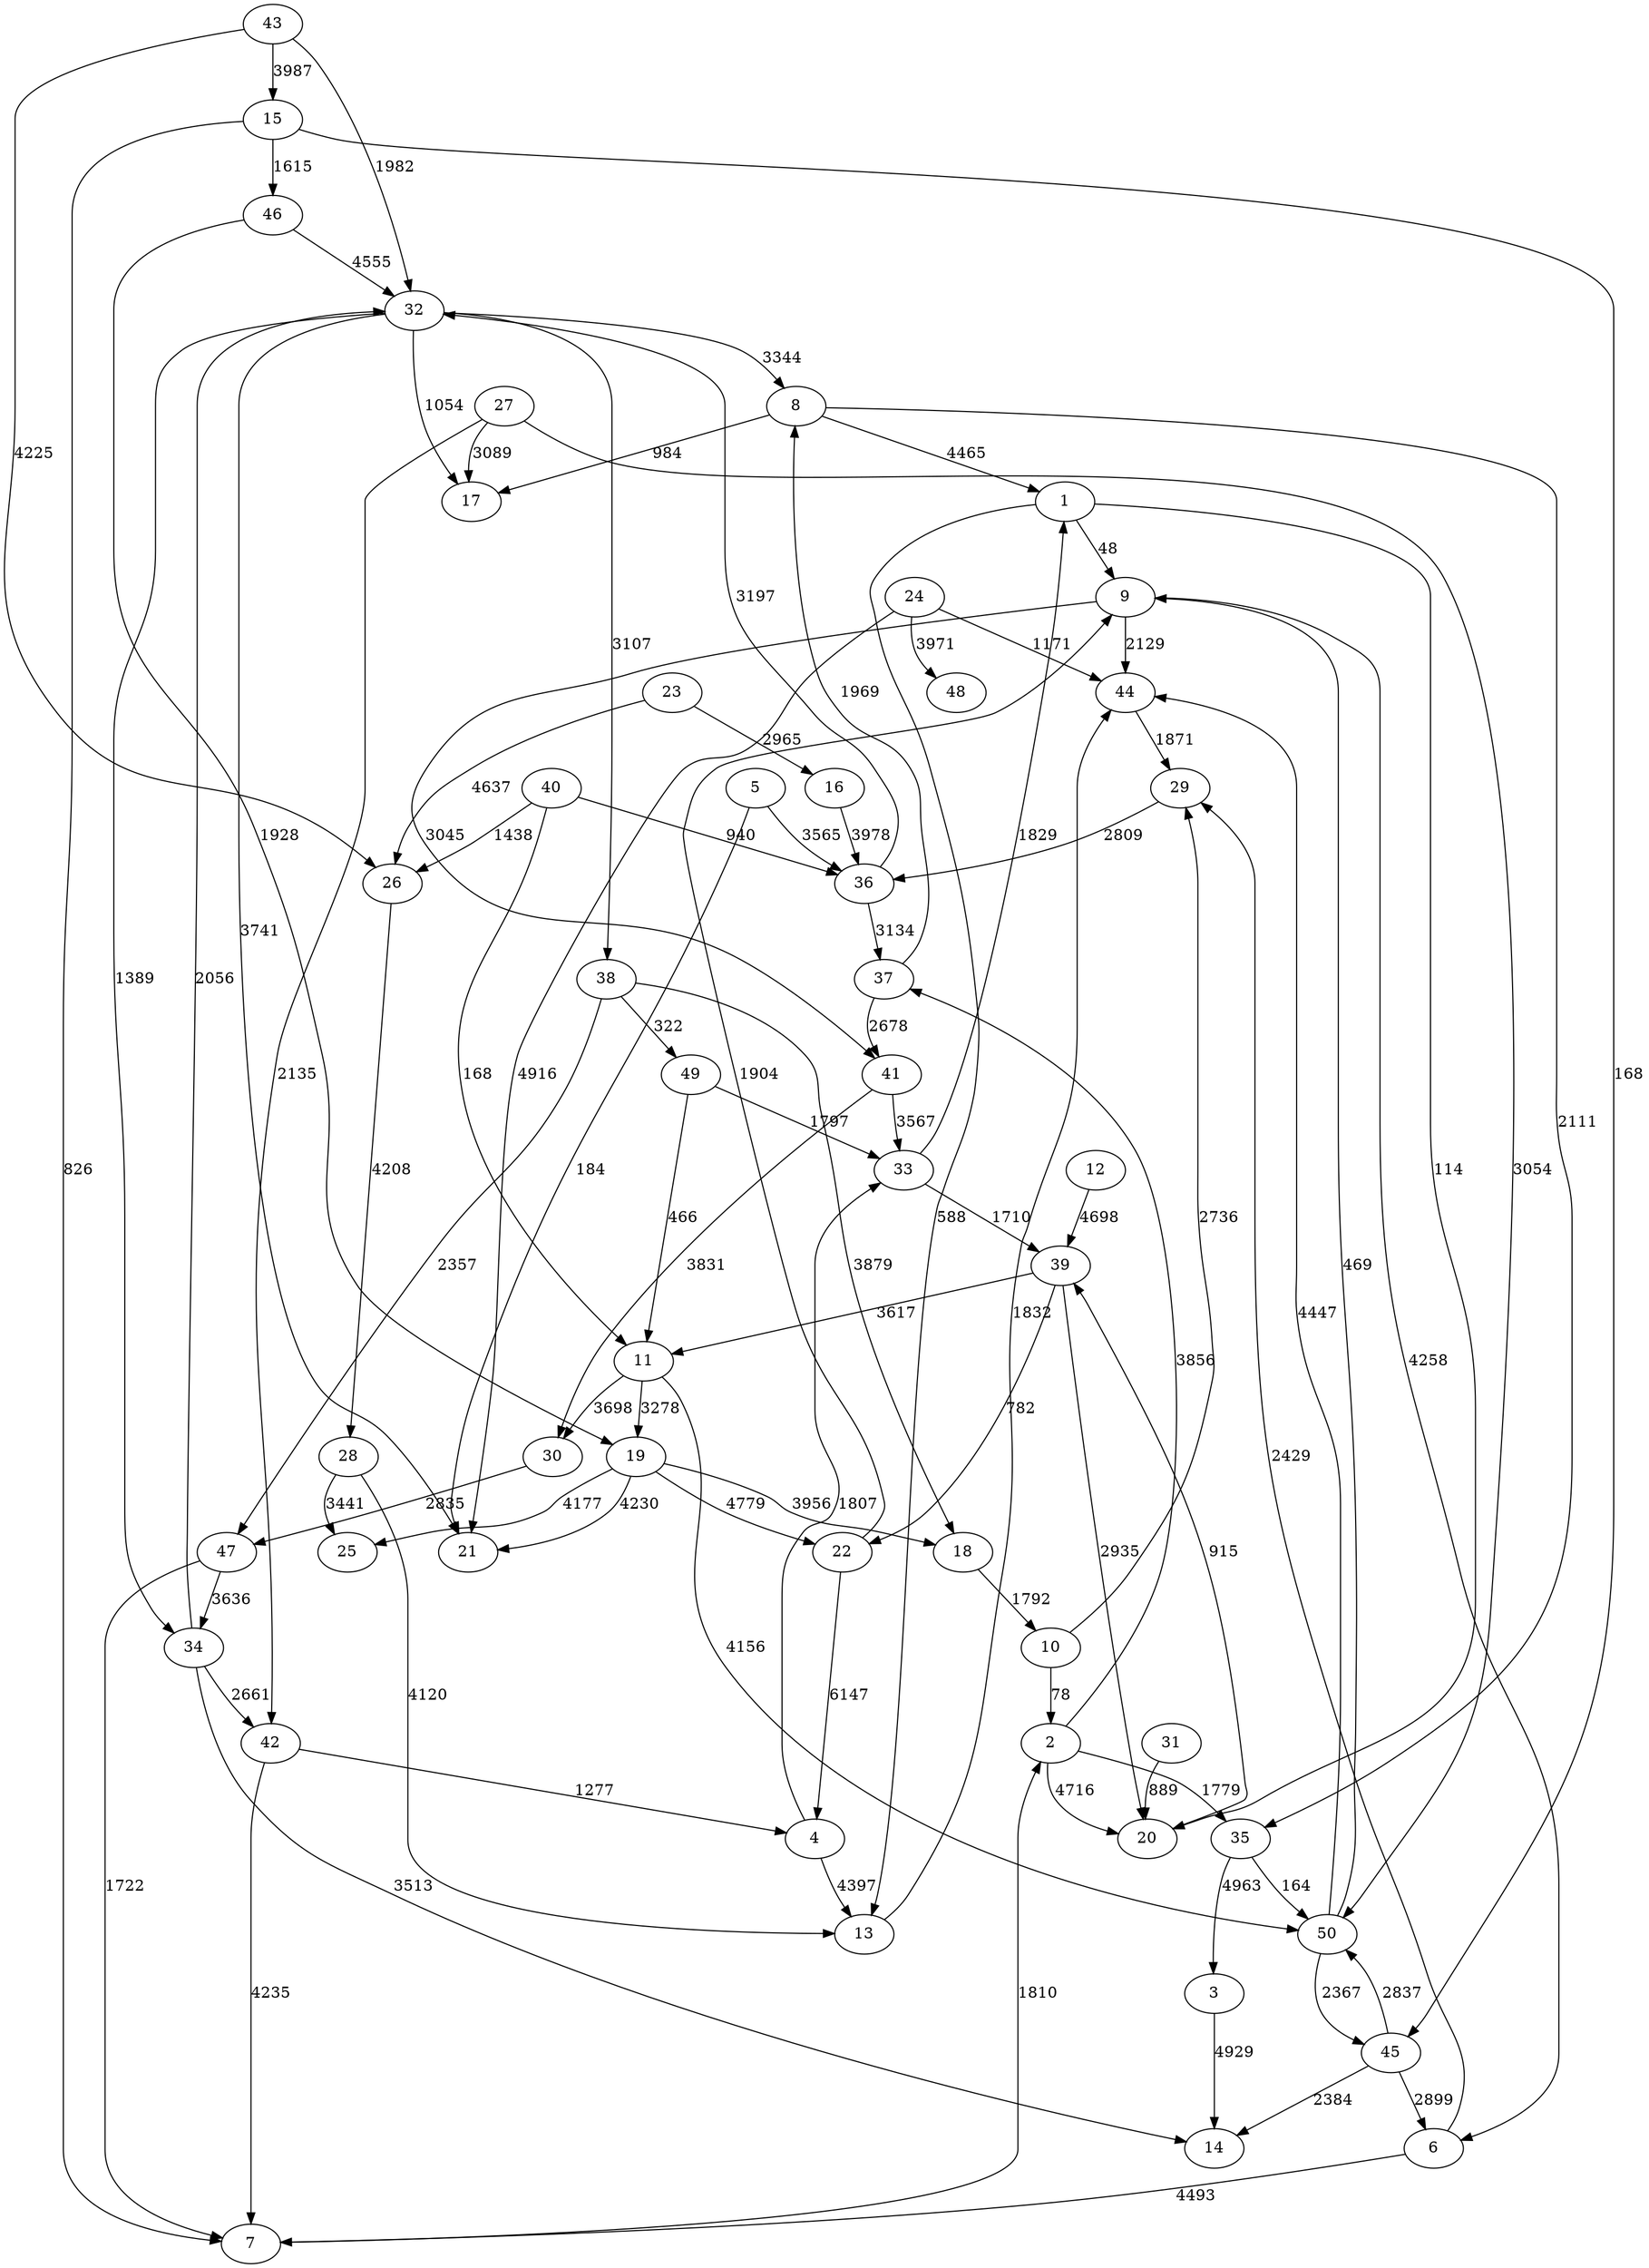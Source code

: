 strict digraph  {
	46 -> 32	 [label=4555];
	46 -> 19	 [label=1928];
	32 -> 8	 [label=3344];
	32 -> 38	 [label=3107];
	32 -> 21	 [label=3741];
	32 -> 17	 [label=1054];
	32 -> 34	 [label=1389];
	19 -> 21	 [label=4230];
	19 -> 18	 [label=3956];
	19 -> 22	 [label=4779];
	19 -> 25	 [label=4177];
	8 -> 17	 [label=984];
	8 -> 1	 [label=4465];
	8 -> 35	 [label=2111];
	38 -> 18	 [label=3879];
	38 -> 49	 [label=322];
	38 -> 47	 [label=2357];
	34 -> 32	 [label=2056];
	34 -> 42	 [label=2661];
	34 -> 14	 [label=3513];
	1 -> 9	 [label=48];
	1 -> 13	 [label=588];
	1 -> 20	 [label=114];
	9 -> 44	 [label=2129];
	9 -> 41	 [label=3045];
	9 -> 6	 [label=4258];
	13 -> 44	 [label=1832];
	20 -> 39	 [label=915];
	44 -> 29	 [label=1871];
	41 -> 33	 [label=3567];
	41 -> 30	 [label=3831];
	6 -> 7	 [label=4493];
	6 -> 29	 [label=2429];
	42 -> 4	 [label=1277];
	42 -> 7	 [label=4235];
	4 -> 13	 [label=4397];
	4 -> 33	 [label=1807];
	7 -> 2	 [label=1810];
	33 -> 1	 [label=1829];
	33 -> 39	 [label=1710];
	29 -> 36	 [label=2809];
	43 -> 32	 [label=1982];
	43 -> 15	 [label=3987];
	43 -> 26	 [label=4225];
	15 -> 46	 [label=1615];
	15 -> 7	 [label=826];
	15 -> 45	 [label=168];
	26 -> 28	 [label=4208];
	45 -> 6	 [label=2899];
	45 -> 50	 [label=2837];
	45 -> 14	 [label=2384];
	18 -> 10	 [label=1792];
	22 -> 9	 [label=1904];
	22 -> 4	 [label=6147];
	35 -> 3	 [label=4963];
	35 -> 50	 [label=164];
	3 -> 14	 [label=4929];
	50 -> 9	 [label=469];
	50 -> 44	 [label=4447];
	50 -> 45	 [label=2367];
	23 -> 26	 [label=4637];
	23 -> 16	 [label=2965];
	16 -> 36	 [label=3978];
	28 -> 13	 [label=4120];
	28 -> 25	 [label=3441];
	36 -> 32	 [label=3197];
	36 -> 37	 [label=3134];
	37 -> 8	 [label=1969];
	37 -> 41	 [label=2678];
	10 -> 29	 [label=2736];
	10 -> 2	 [label=78];
	27 -> 17	 [label=3089];
	27 -> 42	 [label=2135];
	27 -> 50	 [label=3054];
	11 -> 19	 [label=3278];
	11 -> 50	 [label=4156];
	11 -> 30	 [label=3698];
	30 -> 47	 [label=2835];
	2 -> 20	 [label=4716];
	2 -> 35	 [label=1779];
	2 -> 37	 [label=3856];
	39 -> 20	 [label=2935];
	39 -> 22	 [label=782];
	39 -> 11	 [label=3617];
	49 -> 33	 [label=1797];
	49 -> 11	 [label=466];
	47 -> 34	 [label=3636];
	47 -> 7	 [label=1722];
	40 -> 26	 [label=1438];
	40 -> 36	 [label=940];
	40 -> 11	 [label=168];
	24 -> 21	 [label=4916];
	24 -> 44	 [label=1171];
	24 -> 48	 [label=3971];
	12 -> 39	 [label=4698];
	31 -> 20	 [label=889];
	5 -> 21	 [label=184];
	5 -> 36	 [label=3565];
}
